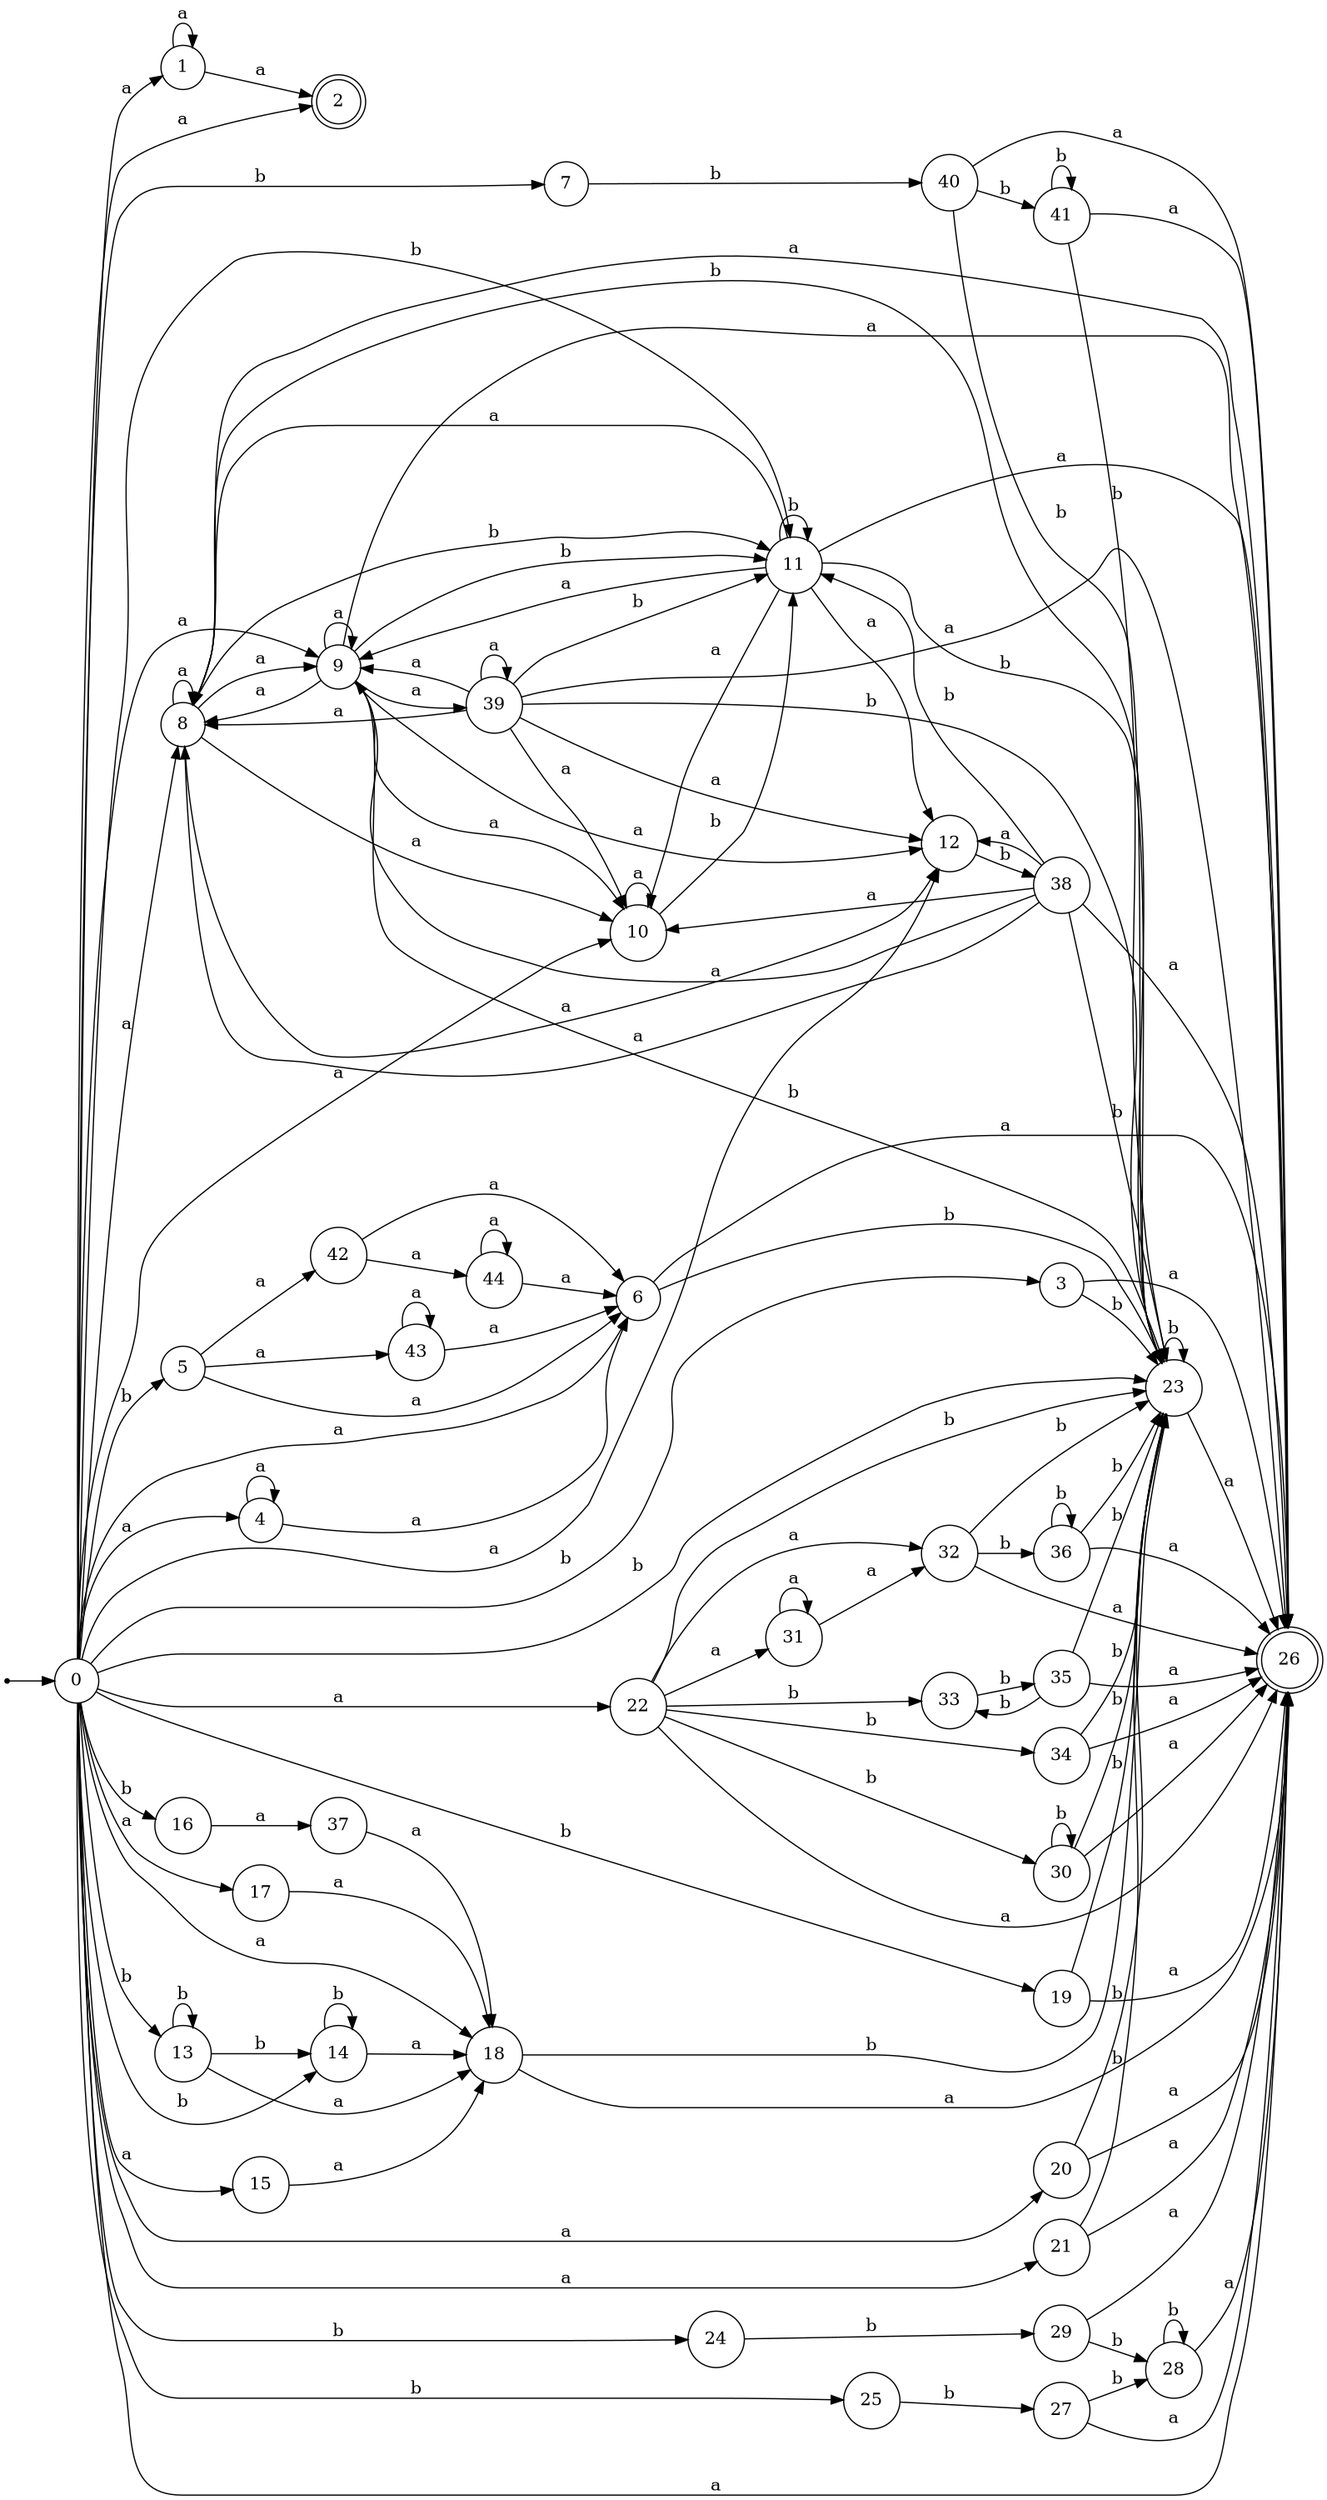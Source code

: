 digraph finite_state_machine {
rankdir=LR;
size="20,20";
node [shape = point]; "dummy0"
node [shape = circle]; "0";
"dummy0" -> "0";
node [shape = circle]; "1";
node [shape = doublecircle]; "2";node [shape = circle]; "3";
node [shape = circle]; "4";
node [shape = circle]; "5";
node [shape = circle]; "6";
node [shape = circle]; "7";
node [shape = circle]; "8";
node [shape = circle]; "9";
node [shape = circle]; "10";
node [shape = circle]; "11";
node [shape = circle]; "12";
node [shape = circle]; "13";
node [shape = circle]; "14";
node [shape = circle]; "15";
node [shape = circle]; "16";
node [shape = circle]; "17";
node [shape = circle]; "18";
node [shape = circle]; "19";
node [shape = circle]; "20";
node [shape = circle]; "21";
node [shape = circle]; "22";
node [shape = circle]; "23";
node [shape = circle]; "24";
node [shape = circle]; "25";
node [shape = doublecircle]; "26";node [shape = circle]; "27";
node [shape = circle]; "28";
node [shape = circle]; "29";
node [shape = circle]; "30";
node [shape = circle]; "31";
node [shape = circle]; "32";
node [shape = circle]; "33";
node [shape = circle]; "34";
node [shape = circle]; "35";
node [shape = circle]; "36";
node [shape = circle]; "37";
node [shape = circle]; "38";
node [shape = circle]; "39";
node [shape = circle]; "40";
node [shape = circle]; "41";
node [shape = circle]; "42";
node [shape = circle]; "43";
node [shape = circle]; "44";
"0" -> "1" [label = "a"];
 "0" -> "2" [label = "a"];
 "0" -> "4" [label = "a"];
 "0" -> "6" [label = "a"];
 "0" -> "8" [label = "a"];
 "0" -> "9" [label = "a"];
 "0" -> "10" [label = "a"];
 "0" -> "12" [label = "a"];
 "0" -> "15" [label = "a"];
 "0" -> "17" [label = "a"];
 "0" -> "18" [label = "a"];
 "0" -> "20" [label = "a"];
 "0" -> "21" [label = "a"];
 "0" -> "22" [label = "a"];
 "0" -> "26" [label = "a"];
 "0" -> "3" [label = "b"];
 "0" -> "5" [label = "b"];
 "0" -> "7" [label = "b"];
 "0" -> "11" [label = "b"];
 "0" -> "13" [label = "b"];
 "0" -> "14" [label = "b"];
 "0" -> "16" [label = "b"];
 "0" -> "19" [label = "b"];
 "0" -> "23" [label = "b"];
 "0" -> "24" [label = "b"];
 "0" -> "25" [label = "b"];
 "25" -> "27" [label = "b"];
 "27" -> "28" [label = "b"];
 "27" -> "26" [label = "a"];
 "28" -> "28" [label = "b"];
 "28" -> "26" [label = "a"];
 "24" -> "29" [label = "b"];
 "29" -> "28" [label = "b"];
 "29" -> "26" [label = "a"];
 "23" -> "23" [label = "b"];
 "23" -> "26" [label = "a"];
 "22" -> "33" [label = "b"];
 "22" -> "34" [label = "b"];
 "22" -> "30" [label = "b"];
 "22" -> "23" [label = "b"];
 "22" -> "32" [label = "a"];
 "22" -> "26" [label = "a"];
 "22" -> "31" [label = "a"];
 "34" -> "23" [label = "b"];
 "34" -> "26" [label = "a"];
 "33" -> "35" [label = "b"];
 "35" -> "33" [label = "b"];
 "35" -> "23" [label = "b"];
 "35" -> "26" [label = "a"];
 "32" -> "36" [label = "b"];
 "32" -> "23" [label = "b"];
 "32" -> "26" [label = "a"];
 "36" -> "36" [label = "b"];
 "36" -> "23" [label = "b"];
 "36" -> "26" [label = "a"];
 "31" -> "32" [label = "a"];
 "31" -> "31" [label = "a"];
 "30" -> "30" [label = "b"];
 "30" -> "23" [label = "b"];
 "30" -> "26" [label = "a"];
 "21" -> "23" [label = "b"];
 "21" -> "26" [label = "a"];
 "20" -> "23" [label = "b"];
 "20" -> "26" [label = "a"];
 "19" -> "23" [label = "b"];
 "19" -> "26" [label = "a"];
 "18" -> "23" [label = "b"];
 "18" -> "26" [label = "a"];
 "17" -> "18" [label = "a"];
 "16" -> "37" [label = "a"];
 "37" -> "18" [label = "a"];
 "15" -> "18" [label = "a"];
 "14" -> "14" [label = "b"];
 "14" -> "18" [label = "a"];
 "13" -> "13" [label = "b"];
 "13" -> "14" [label = "b"];
 "13" -> "18" [label = "a"];
 "12" -> "38" [label = "b"];
 "38" -> "26" [label = "a"];
 "38" -> "8" [label = "a"];
 "38" -> "9" [label = "a"];
 "38" -> "10" [label = "a"];
 "38" -> "12" [label = "a"];
 "38" -> "11" [label = "b"];
 "38" -> "23" [label = "b"];
 "11" -> "11" [label = "b"];
 "11" -> "23" [label = "b"];
 "11" -> "26" [label = "a"];
 "11" -> "8" [label = "a"];
 "11" -> "9" [label = "a"];
 "11" -> "10" [label = "a"];
 "11" -> "12" [label = "a"];
 "10" -> "10" [label = "a"];
 "10" -> "11" [label = "b"];
 "9" -> "26" [label = "a"];
 "9" -> "39" [label = "a"];
 "9" -> "8" [label = "a"];
 "9" -> "9" [label = "a"];
 "9" -> "10" [label = "a"];
 "9" -> "12" [label = "a"];
 "9" -> "11" [label = "b"];
 "9" -> "23" [label = "b"];
 "39" -> "26" [label = "a"];
 "39" -> "39" [label = "a"];
 "39" -> "8" [label = "a"];
 "39" -> "9" [label = "a"];
 "39" -> "10" [label = "a"];
 "39" -> "12" [label = "a"];
 "39" -> "11" [label = "b"];
 "39" -> "23" [label = "b"];
 "8" -> "26" [label = "a"];
 "8" -> "8" [label = "a"];
 "8" -> "9" [label = "a"];
 "8" -> "10" [label = "a"];
 "8" -> "12" [label = "a"];
 "8" -> "11" [label = "b"];
 "8" -> "23" [label = "b"];
 "7" -> "40" [label = "b"];
 "40" -> "41" [label = "b"];
 "40" -> "23" [label = "b"];
 "40" -> "26" [label = "a"];
 "41" -> "41" [label = "b"];
 "41" -> "23" [label = "b"];
 "41" -> "26" [label = "a"];
 "6" -> "23" [label = "b"];
 "6" -> "26" [label = "a"];
 "5" -> "42" [label = "a"];
 "5" -> "43" [label = "a"];
 "5" -> "6" [label = "a"];
 "43" -> "43" [label = "a"];
 "43" -> "6" [label = "a"];
 "42" -> "44" [label = "a"];
 "42" -> "6" [label = "a"];
 "44" -> "44" [label = "a"];
 "44" -> "6" [label = "a"];
 "4" -> "4" [label = "a"];
 "4" -> "6" [label = "a"];
 "3" -> "23" [label = "b"];
 "3" -> "26" [label = "a"];
 "1" -> "1" [label = "a"];
 "1" -> "2" [label = "a"];
 }

